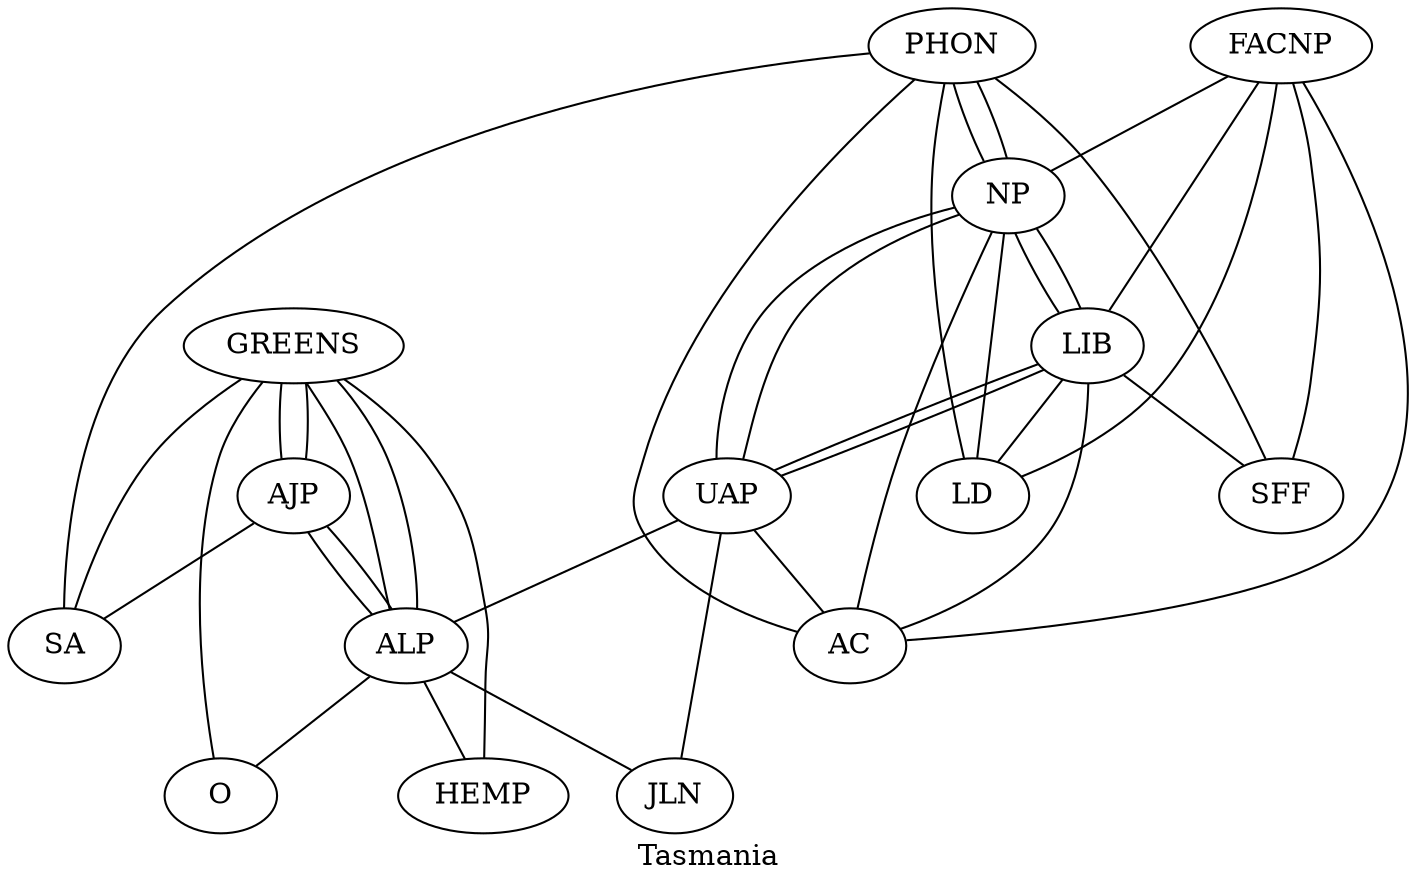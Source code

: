 graph G  {
    graph [label = "Tasmania"];
    GREENS [ pos = "0,0" ];
    NP -- LIB;
    NP -- PHON;
    NP -- UAP;
    NP -- LD;
    NP -- AC;
    GREENS -- O;
    GREENS -- AJP;
    GREENS -- HEMP;
    GREENS -- ALP;
    GREENS -- SA;
    LIB -- NP;
    LIB -- UAP;
    LIB -- AC;
    LIB -- LD;
    LIB -- SFF;
    AJP -- GREENS;
    AJP -- ALP;
    AJP -- SA;
    ALP -- O;
    ALP -- GREENS;
    ALP -- AJP;
    ALP -- JLN;
    ALP -- HEMP;
    PHON -- LD;
    PHON -- SFF;
    PHON -- SA;
    PHON -- NP;
    PHON -- AC;
    FACNP -- SFF;
    FACNP -- AC;
    FACNP -- NP;
    FACNP -- LIB;
    FACNP -- LD;
    UAP -- LIB;
    UAP -- NP;
    UAP -- AC;
    UAP -- ALP;
    UAP -- JLN;
}